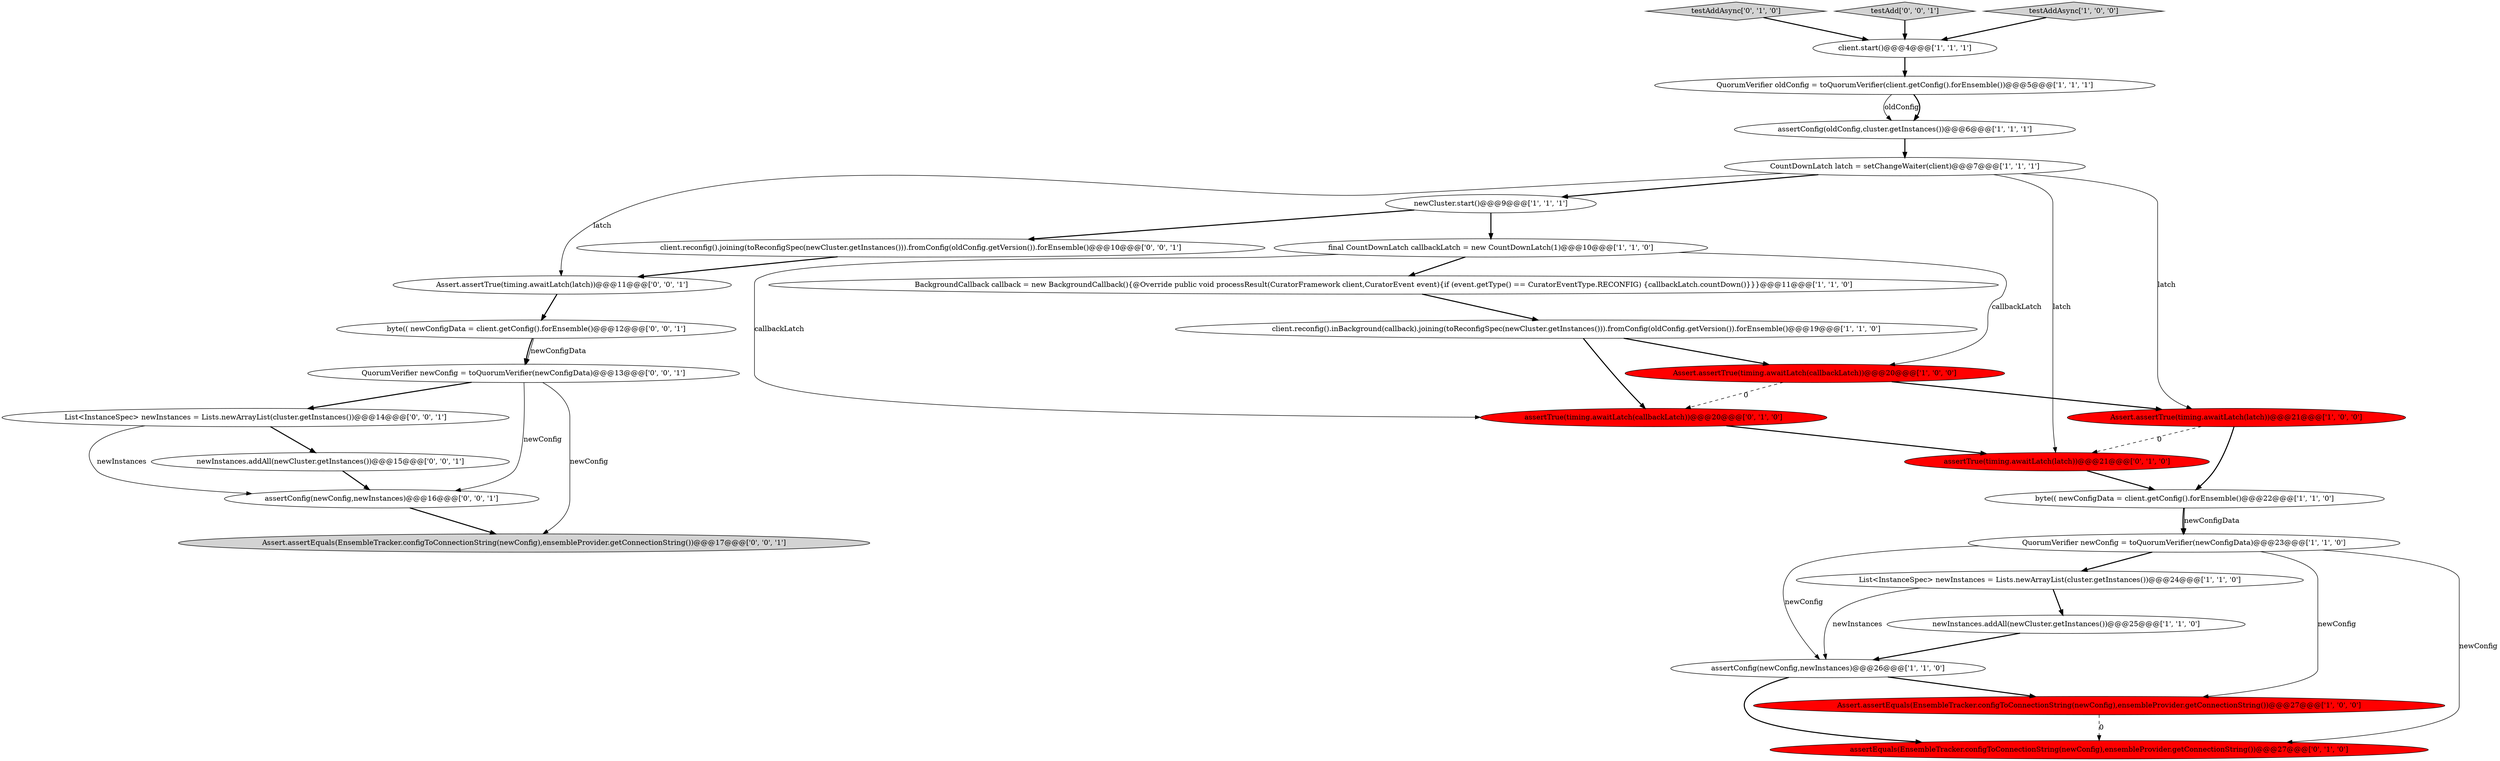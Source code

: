 digraph {
29 [style = filled, label = "newInstances.addAll(newCluster.getInstances())@@@15@@@['0', '0', '1']", fillcolor = white, shape = ellipse image = "AAA0AAABBB3BBB"];
24 [style = filled, label = "QuorumVerifier newConfig = toQuorumVerifier(newConfigData)@@@13@@@['0', '0', '1']", fillcolor = white, shape = ellipse image = "AAA0AAABBB3BBB"];
28 [style = filled, label = "List<InstanceSpec> newInstances = Lists.newArrayList(cluster.getInstances())@@@14@@@['0', '0', '1']", fillcolor = white, shape = ellipse image = "AAA0AAABBB3BBB"];
21 [style = filled, label = "byte(( newConfigData = client.getConfig().forEnsemble()@@@12@@@['0', '0', '1']", fillcolor = white, shape = ellipse image = "AAA0AAABBB3BBB"];
22 [style = filled, label = "Assert.assertEquals(EnsembleTracker.configToConnectionString(newConfig),ensembleProvider.getConnectionString())@@@17@@@['0', '0', '1']", fillcolor = lightgray, shape = ellipse image = "AAA0AAABBB3BBB"];
7 [style = filled, label = "byte(( newConfigData = client.getConfig().forEnsemble()@@@22@@@['1', '1', '0']", fillcolor = white, shape = ellipse image = "AAA0AAABBB1BBB"];
3 [style = filled, label = "Assert.assertTrue(timing.awaitLatch(latch))@@@21@@@['1', '0', '0']", fillcolor = red, shape = ellipse image = "AAA1AAABBB1BBB"];
11 [style = filled, label = "newCluster.start()@@@9@@@['1', '1', '1']", fillcolor = white, shape = ellipse image = "AAA0AAABBB1BBB"];
23 [style = filled, label = "assertConfig(newConfig,newInstances)@@@16@@@['0', '0', '1']", fillcolor = white, shape = ellipse image = "AAA0AAABBB3BBB"];
0 [style = filled, label = "QuorumVerifier newConfig = toQuorumVerifier(newConfigData)@@@23@@@['1', '1', '0']", fillcolor = white, shape = ellipse image = "AAA0AAABBB1BBB"];
26 [style = filled, label = "client.reconfig().joining(toReconfigSpec(newCluster.getInstances())).fromConfig(oldConfig.getVersion()).forEnsemble()@@@10@@@['0', '0', '1']", fillcolor = white, shape = ellipse image = "AAA0AAABBB3BBB"];
25 [style = filled, label = "Assert.assertTrue(timing.awaitLatch(latch))@@@11@@@['0', '0', '1']", fillcolor = white, shape = ellipse image = "AAA0AAABBB3BBB"];
5 [style = filled, label = "client.reconfig().inBackground(callback).joining(toReconfigSpec(newCluster.getInstances())).fromConfig(oldConfig.getVersion()).forEnsemble()@@@19@@@['1', '1', '0']", fillcolor = white, shape = ellipse image = "AAA0AAABBB1BBB"];
4 [style = filled, label = "BackgroundCallback callback = new BackgroundCallback(){@Override public void processResult(CuratorFramework client,CuratorEvent event){if (event.getType() == CuratorEventType.RECONFIG) {callbackLatch.countDown()}}}@@@11@@@['1', '1', '0']", fillcolor = white, shape = ellipse image = "AAA0AAABBB1BBB"];
15 [style = filled, label = "List<InstanceSpec> newInstances = Lists.newArrayList(cluster.getInstances())@@@24@@@['1', '1', '0']", fillcolor = white, shape = ellipse image = "AAA0AAABBB1BBB"];
16 [style = filled, label = "newInstances.addAll(newCluster.getInstances())@@@25@@@['1', '1', '0']", fillcolor = white, shape = ellipse image = "AAA0AAABBB1BBB"];
1 [style = filled, label = "assertConfig(oldConfig,cluster.getInstances())@@@6@@@['1', '1', '1']", fillcolor = white, shape = ellipse image = "AAA0AAABBB1BBB"];
6 [style = filled, label = "assertConfig(newConfig,newInstances)@@@26@@@['1', '1', '0']", fillcolor = white, shape = ellipse image = "AAA0AAABBB1BBB"];
8 [style = filled, label = "QuorumVerifier oldConfig = toQuorumVerifier(client.getConfig().forEnsemble())@@@5@@@['1', '1', '1']", fillcolor = white, shape = ellipse image = "AAA0AAABBB1BBB"];
18 [style = filled, label = "assertTrue(timing.awaitLatch(callbackLatch))@@@20@@@['0', '1', '0']", fillcolor = red, shape = ellipse image = "AAA1AAABBB2BBB"];
19 [style = filled, label = "testAddAsync['0', '1', '0']", fillcolor = lightgray, shape = diamond image = "AAA0AAABBB2BBB"];
13 [style = filled, label = "Assert.assertEquals(EnsembleTracker.configToConnectionString(newConfig),ensembleProvider.getConnectionString())@@@27@@@['1', '0', '0']", fillcolor = red, shape = ellipse image = "AAA1AAABBB1BBB"];
20 [style = filled, label = "assertTrue(timing.awaitLatch(latch))@@@21@@@['0', '1', '0']", fillcolor = red, shape = ellipse image = "AAA1AAABBB2BBB"];
2 [style = filled, label = "final CountDownLatch callbackLatch = new CountDownLatch(1)@@@10@@@['1', '1', '0']", fillcolor = white, shape = ellipse image = "AAA0AAABBB1BBB"];
14 [style = filled, label = "client.start()@@@4@@@['1', '1', '1']", fillcolor = white, shape = ellipse image = "AAA0AAABBB1BBB"];
12 [style = filled, label = "Assert.assertTrue(timing.awaitLatch(callbackLatch))@@@20@@@['1', '0', '0']", fillcolor = red, shape = ellipse image = "AAA1AAABBB1BBB"];
27 [style = filled, label = "testAdd['0', '0', '1']", fillcolor = lightgray, shape = diamond image = "AAA0AAABBB3BBB"];
10 [style = filled, label = "testAddAsync['1', '0', '0']", fillcolor = lightgray, shape = diamond image = "AAA0AAABBB1BBB"];
9 [style = filled, label = "CountDownLatch latch = setChangeWaiter(client)@@@7@@@['1', '1', '1']", fillcolor = white, shape = ellipse image = "AAA0AAABBB1BBB"];
17 [style = filled, label = "assertEquals(EnsembleTracker.configToConnectionString(newConfig),ensembleProvider.getConnectionString())@@@27@@@['0', '1', '0']", fillcolor = red, shape = ellipse image = "AAA1AAABBB2BBB"];
6->17 [style = bold, label=""];
28->29 [style = bold, label=""];
24->28 [style = bold, label=""];
9->20 [style = solid, label="latch"];
0->13 [style = solid, label="newConfig"];
9->11 [style = bold, label=""];
27->14 [style = bold, label=""];
10->14 [style = bold, label=""];
24->23 [style = solid, label="newConfig"];
16->6 [style = bold, label=""];
8->1 [style = solid, label="oldConfig"];
26->25 [style = bold, label=""];
21->24 [style = solid, label="newConfigData"];
24->22 [style = solid, label="newConfig"];
13->17 [style = dashed, label="0"];
7->0 [style = bold, label=""];
21->24 [style = bold, label=""];
5->18 [style = bold, label=""];
29->23 [style = bold, label=""];
15->16 [style = bold, label=""];
0->6 [style = solid, label="newConfig"];
2->4 [style = bold, label=""];
0->15 [style = bold, label=""];
11->2 [style = bold, label=""];
1->9 [style = bold, label=""];
2->18 [style = solid, label="callbackLatch"];
8->1 [style = bold, label=""];
18->20 [style = bold, label=""];
23->22 [style = bold, label=""];
19->14 [style = bold, label=""];
7->0 [style = solid, label="newConfigData"];
28->23 [style = solid, label="newInstances"];
5->12 [style = bold, label=""];
3->7 [style = bold, label=""];
6->13 [style = bold, label=""];
9->3 [style = solid, label="latch"];
15->6 [style = solid, label="newInstances"];
9->25 [style = solid, label="latch"];
3->20 [style = dashed, label="0"];
2->12 [style = solid, label="callbackLatch"];
12->18 [style = dashed, label="0"];
14->8 [style = bold, label=""];
12->3 [style = bold, label=""];
20->7 [style = bold, label=""];
0->17 [style = solid, label="newConfig"];
4->5 [style = bold, label=""];
25->21 [style = bold, label=""];
11->26 [style = bold, label=""];
}
